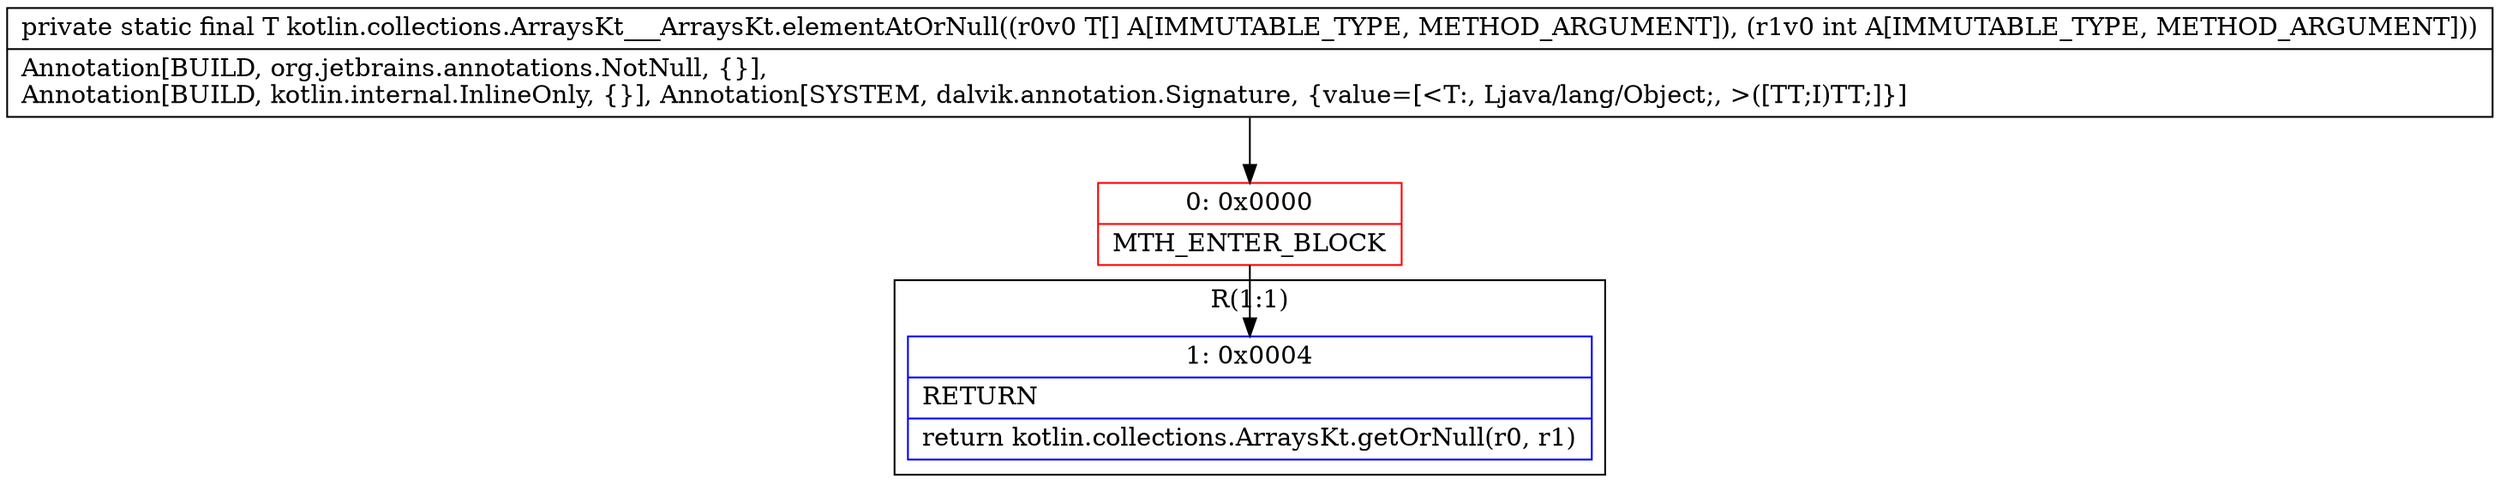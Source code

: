 digraph "CFG forkotlin.collections.ArraysKt___ArraysKt.elementAtOrNull([Ljava\/lang\/Object;I)Ljava\/lang\/Object;" {
subgraph cluster_Region_1383478554 {
label = "R(1:1)";
node [shape=record,color=blue];
Node_1 [shape=record,label="{1\:\ 0x0004|RETURN\l|return kotlin.collections.ArraysKt.getOrNull(r0, r1)\l}"];
}
Node_0 [shape=record,color=red,label="{0\:\ 0x0000|MTH_ENTER_BLOCK\l}"];
MethodNode[shape=record,label="{private static final T kotlin.collections.ArraysKt___ArraysKt.elementAtOrNull((r0v0 T[] A[IMMUTABLE_TYPE, METHOD_ARGUMENT]), (r1v0 int A[IMMUTABLE_TYPE, METHOD_ARGUMENT]))  | Annotation[BUILD, org.jetbrains.annotations.NotNull, \{\}], \lAnnotation[BUILD, kotlin.internal.InlineOnly, \{\}], Annotation[SYSTEM, dalvik.annotation.Signature, \{value=[\<T:, Ljava\/lang\/Object;, \>([TT;I)TT;]\}]\l}"];
MethodNode -> Node_0;
Node_0 -> Node_1;
}

